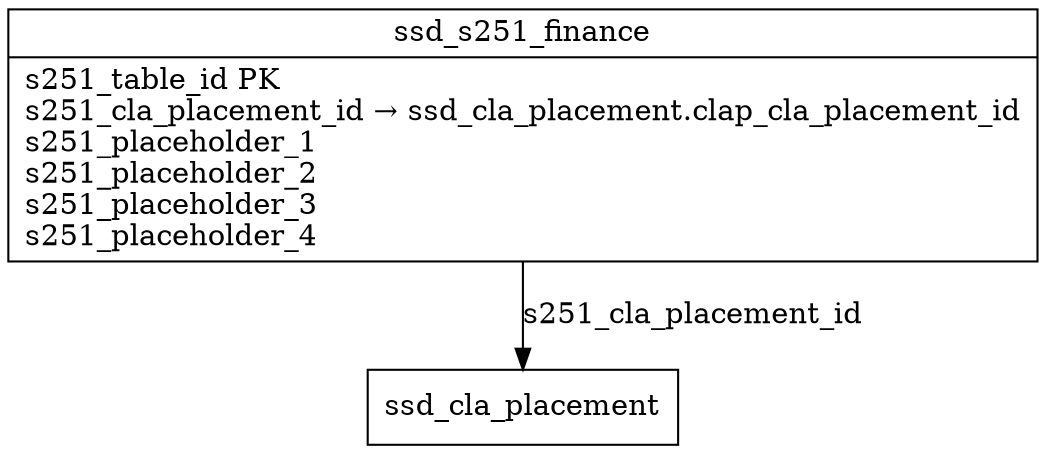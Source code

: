 digraph G {
  node [shape=record];
  ssd_s251_finance [label="{ssd_s251_finance|s251_table_id PK\ls251_cla_placement_id → ssd_cla_placement.clap_cla_placement_id\ls251_placeholder_1\ls251_placeholder_2\ls251_placeholder_3\ls251_placeholder_4\l}"];
  ssd_s251_finance -> ssd_cla_placement [label="s251_cla_placement_id"];
}